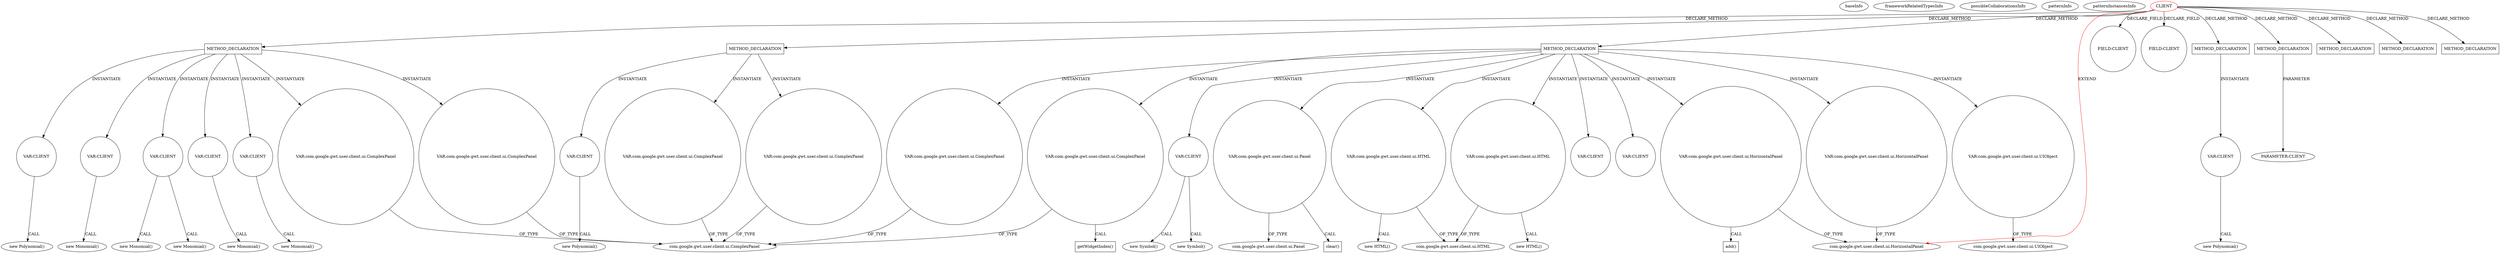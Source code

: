 digraph {
baseInfo[graphId=751,category="pattern",isAnonymous=false,possibleRelation=false]
frameworkRelatedTypesInfo[0="com.google.gwt.user.client.ui.HorizontalPanel"]
possibleCollaborationsInfo[]
patternInfo[frequency=2.0,patternRootClient=0]
patternInstancesInfo[0="luxferrari-AlgebrApp~/luxferrari-AlgebrApp/AlgebrApp-master/AlgebrApp/src/org/luxferrari/algebrapp/client/Product.java~Product~3664",1="luxferrari-AlgebrApp~/luxferrari-AlgebrApp/AlgebrApp-master/AlgebrApp/src/org/luxferrari/algebrapp/client/SubPolynomial.java~SubPolynomial~3660"]
211[label="new Monomial()",vertexType="CONSTRUCTOR_CALL",isFrameworkType=false]
203[label="VAR:CLIENT",vertexType="VARIABLE_EXPRESION",isFrameworkType=false,shape=circle]
158[label="METHOD_DECLARATION",vertexType="CLIENT_METHOD_DECLARATION",isFrameworkType=false,shape=box]
0[label="CLIENT",vertexType="ROOT_CLIENT_CLASS_DECLARATION",isFrameworkType=false,color=red]
28[label="METHOD_DECLARATION",vertexType="CLIENT_METHOD_DECLARATION",isFrameworkType=false,shape=box]
41[label="VAR:com.google.gwt.user.client.ui.UIObject",vertexType="VARIABLE_EXPRESION",isFrameworkType=false,shape=circle]
4[label="FIELD:CLIENT",vertexType="FIELD_DECLARATION",isFrameworkType=false,shape=circle]
7[label="FIELD:CLIENT",vertexType="FIELD_DECLARATION",isFrameworkType=false,shape=circle]
43[label="com.google.gwt.user.client.ui.UIObject",vertexType="FRAMEWORK_CLASS_TYPE",isFrameworkType=false]
89[label="VAR:CLIENT",vertexType="VARIABLE_EXPRESION",isFrameworkType=false,shape=circle]
202[label="new Monomial()",vertexType="CONSTRUCTOR_CALL",isFrameworkType=false]
194[label="VAR:CLIENT",vertexType="VARIABLE_EXPRESION",isFrameworkType=false,shape=circle]
193[label="new Monomial()",vertexType="CONSTRUCTOR_CALL",isFrameworkType=false]
172[label="VAR:CLIENT",vertexType="VARIABLE_EXPRESION",isFrameworkType=false,shape=circle]
171[label="new Monomial()",vertexType="CONSTRUCTOR_CALL",isFrameworkType=false]
57[label="VAR:CLIENT",vertexType="VARIABLE_EXPRESION",isFrameworkType=false,shape=circle]
51[label="VAR:CLIENT",vertexType="VARIABLE_EXPRESION",isFrameworkType=false,shape=circle]
161[label="VAR:CLIENT",vertexType="VARIABLE_EXPRESION",isFrameworkType=false,shape=circle]
182[label="VAR:CLIENT",vertexType="VARIABLE_EXPRESION",isFrameworkType=false,shape=circle]
190[label="VAR:com.google.gwt.user.client.ui.ComplexPanel",vertexType="VARIABLE_EXPRESION",isFrameworkType=false,shape=circle]
1[label="com.google.gwt.user.client.ui.HorizontalPanel",vertexType="FRAMEWORK_CLASS_TYPE",isFrameworkType=false]
132[label="new Symbol()",vertexType="CONSTRUCTOR_CALL",isFrameworkType=false]
74[label="new Symbol()",vertexType="CONSTRUCTOR_CALL",isFrameworkType=false]
29[label="VAR:com.google.gwt.user.client.ui.Panel",vertexType="VARIABLE_EXPRESION",isFrameworkType=false,shape=circle]
40[label="com.google.gwt.user.client.ui.ComplexPanel",vertexType="FRAMEWORK_CLASS_TYPE",isFrameworkType=false]
31[label="com.google.gwt.user.client.ui.Panel",vertexType="FRAMEWORK_CLASS_TYPE",isFrameworkType=false]
154[label="VAR:com.google.gwt.user.client.ui.ComplexPanel",vertexType="VARIABLE_EXPRESION",isFrameworkType=false,shape=circle]
151[label="VAR:com.google.gwt.user.client.ui.ComplexPanel",vertexType="VARIABLE_EXPRESION",isFrameworkType=false,shape=circle]
141[label="VAR:com.google.gwt.user.client.ui.HTML",vertexType="VARIABLE_EXPRESION",isFrameworkType=false,shape=circle]
140[label="new HTML()",vertexType="CONSTRUCTOR_CALL",isFrameworkType=false]
84[label="com.google.gwt.user.client.ui.HTML",vertexType="FRAMEWORK_CLASS_TYPE",isFrameworkType=false]
215[label="METHOD_DECLARATION",vertexType="CLIENT_METHOD_DECLARATION",isFrameworkType=false,shape=box]
226[label="VAR:CLIENT",vertexType="VARIABLE_EXPRESION",isFrameworkType=false,shape=circle]
44[label="VAR:com.google.gwt.user.client.ui.ComplexPanel",vertexType="VARIABLE_EXPRESION",isFrameworkType=false,shape=circle]
83[label="VAR:com.google.gwt.user.client.ui.HTML",vertexType="VARIABLE_EXPRESION",isFrameworkType=false,shape=circle]
82[label="new HTML()",vertexType="CONSTRUCTOR_CALL",isFrameworkType=false]
146[label="METHOD_DECLARATION",vertexType="CLIENT_METHOD_DECLARATION",isFrameworkType=false,shape=box]
149[label="VAR:CLIENT",vertexType="VARIABLE_EXPRESION",isFrameworkType=false,shape=circle]
181[label="new Monomial()",vertexType="CONSTRUCTOR_CALL",isFrameworkType=false]
65[label="VAR:com.google.gwt.user.client.ui.ComplexPanel",vertexType="VARIABLE_EXPRESION",isFrameworkType=false,shape=circle]
208[label="VAR:com.google.gwt.user.client.ui.ComplexPanel",vertexType="VARIABLE_EXPRESION",isFrameworkType=false,shape=circle]
45[label="getWidgetIndex()",vertexType="INSIDE_CALL",isFrameworkType=false,shape=box]
20[label="METHOD_DECLARATION",vertexType="CLIENT_METHOD_DECLARATION",isFrameworkType=false,shape=box]
21[label="PARAMETER:CLIENT",vertexType="PARAMETER_DECLARATION",isFrameworkType=false]
17[label="METHOD_DECLARATION",vertexType="CLIENT_METHOD_DECLARATION",isFrameworkType=false,shape=box]
15[label="METHOD_DECLARATION",vertexType="CLIENT_METHOD_DECLARATION",isFrameworkType=false,shape=box]
13[label="METHOD_DECLARATION",vertexType="CLIENT_METHOD_DECLARATION",isFrameworkType=false,shape=box]
30[label="clear()",vertexType="INSIDE_CALL",isFrameworkType=false,shape=box]
160[label="new Polynomial()",vertexType="CONSTRUCTOR_CALL",isFrameworkType=false]
225[label="new Polynomial()",vertexType="CONSTRUCTOR_CALL",isFrameworkType=false]
148[label="new Polynomial()",vertexType="CONSTRUCTOR_CALL",isFrameworkType=false]
47[label="VAR:com.google.gwt.user.client.ui.HorizontalPanel",vertexType="VARIABLE_EXPRESION",isFrameworkType=false,shape=circle]
64[label="add()",vertexType="INSIDE_CALL",isFrameworkType=false,shape=box]
104[label="VAR:com.google.gwt.user.client.ui.HorizontalPanel",vertexType="VARIABLE_EXPRESION",isFrameworkType=false,shape=circle]
158->182[label="INSTANTIATE"]
146->154[label="INSTANTIATE"]
146->151[label="INSTANTIATE"]
83->82[label="CALL"]
141->140[label="CALL"]
28->104[label="INSTANTIATE"]
83->84[label="OF_TYPE"]
28->29[label="INSTANTIATE"]
158->194[label="INSTANTIATE"]
28->141[label="INSTANTIATE"]
172->171[label="CALL"]
158->208[label="INSTANTIATE"]
194->193[label="CALL"]
57->74[label="CALL"]
0->13[label="DECLARE_METHOD"]
47->1[label="OF_TYPE"]
226->225[label="CALL"]
141->84[label="OF_TYPE"]
0->1[label="EXTEND",color=red]
151->40[label="OF_TYPE"]
0->28[label="DECLARE_METHOD"]
0->15[label="DECLARE_METHOD"]
0->7[label="DECLARE_FIELD"]
28->47[label="INSTANTIATE"]
28->57[label="INSTANTIATE"]
0->20[label="DECLARE_METHOD"]
44->40[label="OF_TYPE"]
28->41[label="INSTANTIATE"]
158->190[label="INSTANTIATE"]
0->146[label="DECLARE_METHOD"]
29->30[label="CALL"]
0->215[label="DECLARE_METHOD"]
0->17[label="DECLARE_METHOD"]
215->226[label="INSTANTIATE"]
41->43[label="OF_TYPE"]
158->203[label="INSTANTIATE"]
28->89[label="INSTANTIATE"]
203->202[label="CALL"]
28->65[label="INSTANTIATE"]
47->64[label="CALL"]
158->172[label="INSTANTIATE"]
208->40[label="OF_TYPE"]
65->40[label="OF_TYPE"]
20->21[label="PARAMETER"]
0->4[label="DECLARE_FIELD"]
104->1[label="OF_TYPE"]
203->211[label="CALL"]
149->148[label="CALL"]
158->161[label="INSTANTIATE"]
161->160[label="CALL"]
44->45[label="CALL"]
190->40[label="OF_TYPE"]
57->132[label="CALL"]
29->31[label="OF_TYPE"]
182->181[label="CALL"]
154->40[label="OF_TYPE"]
0->158[label="DECLARE_METHOD"]
146->149[label="INSTANTIATE"]
28->44[label="INSTANTIATE"]
28->51[label="INSTANTIATE"]
28->83[label="INSTANTIATE"]
}
